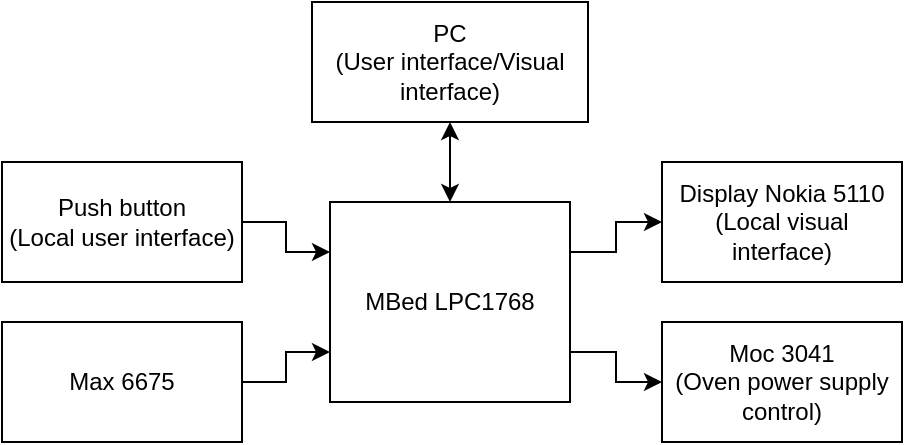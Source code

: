 <mxfile version="20.2.3" type="device"><diagram id="pC8sV0DWkl9ncRuyYkva" name="Página-1"><mxGraphModel dx="1102" dy="557" grid="1" gridSize="10" guides="1" tooltips="1" connect="1" arrows="1" fold="1" page="1" pageScale="1" pageWidth="827" pageHeight="1169" math="0" shadow="0"><root><mxCell id="0"/><mxCell id="1" parent="0"/><mxCell id="toMvUpN-AIzO_Iy4ESif-8" style="edgeStyle=orthogonalEdgeStyle;rounded=0;orthogonalLoop=1;jettySize=auto;html=1;exitX=0.5;exitY=0;exitDx=0;exitDy=0;startArrow=classic;startFill=1;endArrow=classic;endFill=1;entryX=0.5;entryY=1;entryDx=0;entryDy=0;" edge="1" parent="1" source="toMvUpN-AIzO_Iy4ESif-1" target="toMvUpN-AIzO_Iy4ESif-10"><mxGeometry relative="1" as="geometry"><mxPoint x="413" y="100" as="targetPoint"/></mxGeometry></mxCell><mxCell id="toMvUpN-AIzO_Iy4ESif-43" style="edgeStyle=orthogonalEdgeStyle;rounded=0;orthogonalLoop=1;jettySize=auto;html=1;exitX=1;exitY=0.25;exitDx=0;exitDy=0;entryX=0;entryY=0.5;entryDx=0;entryDy=0;startArrow=none;startFill=0;endArrow=classic;endFill=1;" edge="1" parent="1" source="toMvUpN-AIzO_Iy4ESif-1" target="toMvUpN-AIzO_Iy4ESif-19"><mxGeometry relative="1" as="geometry"/></mxCell><mxCell id="toMvUpN-AIzO_Iy4ESif-44" style="edgeStyle=orthogonalEdgeStyle;rounded=0;orthogonalLoop=1;jettySize=auto;html=1;exitX=1;exitY=0.75;exitDx=0;exitDy=0;entryX=0;entryY=0.5;entryDx=0;entryDy=0;startArrow=none;startFill=0;endArrow=classic;endFill=1;" edge="1" parent="1" source="toMvUpN-AIzO_Iy4ESif-1" target="toMvUpN-AIzO_Iy4ESif-25"><mxGeometry relative="1" as="geometry"/></mxCell><mxCell id="toMvUpN-AIzO_Iy4ESif-1" value="MBed LPC1768" style="rounded=0;whiteSpace=wrap;html=1;" vertex="1" parent="1"><mxGeometry x="353" y="130" width="120" height="100" as="geometry"/></mxCell><mxCell id="toMvUpN-AIzO_Iy4ESif-40" style="edgeStyle=orthogonalEdgeStyle;rounded=0;orthogonalLoop=1;jettySize=auto;html=1;exitX=1;exitY=0.5;exitDx=0;exitDy=0;entryX=0;entryY=0.75;entryDx=0;entryDy=0;startArrow=none;startFill=0;endArrow=classic;endFill=1;" edge="1" parent="1" source="toMvUpN-AIzO_Iy4ESif-5" target="toMvUpN-AIzO_Iy4ESif-1"><mxGeometry relative="1" as="geometry"/></mxCell><mxCell id="toMvUpN-AIzO_Iy4ESif-5" value="Max 6675" style="rounded=0;whiteSpace=wrap;html=1;" vertex="1" parent="1"><mxGeometry x="189" y="190" width="120" height="60" as="geometry"/></mxCell><mxCell id="toMvUpN-AIzO_Iy4ESif-10" value="PC&lt;br&gt;(User interface/Visual interface)" style="rounded=0;whiteSpace=wrap;html=1;" vertex="1" parent="1"><mxGeometry x="344" y="30" width="138" height="60" as="geometry"/></mxCell><mxCell id="toMvUpN-AIzO_Iy4ESif-39" style="edgeStyle=orthogonalEdgeStyle;rounded=0;orthogonalLoop=1;jettySize=auto;html=1;exitX=1;exitY=0.5;exitDx=0;exitDy=0;entryX=0;entryY=0.25;entryDx=0;entryDy=0;startArrow=none;startFill=0;endArrow=classic;endFill=1;" edge="1" parent="1" source="toMvUpN-AIzO_Iy4ESif-11" target="toMvUpN-AIzO_Iy4ESif-1"><mxGeometry relative="1" as="geometry"/></mxCell><mxCell id="toMvUpN-AIzO_Iy4ESif-11" value="Push button&lt;br&gt;(Local user interface)" style="rounded=0;whiteSpace=wrap;html=1;" vertex="1" parent="1"><mxGeometry x="189" y="110" width="120" height="60" as="geometry"/></mxCell><mxCell id="toMvUpN-AIzO_Iy4ESif-19" value="Display Nokia 5110&lt;br&gt;(Local visual interface)" style="rounded=0;whiteSpace=wrap;html=1;" vertex="1" parent="1"><mxGeometry x="519" y="110" width="120" height="60" as="geometry"/></mxCell><mxCell id="toMvUpN-AIzO_Iy4ESif-25" value="Moc 3041&lt;br&gt;(Oven power supply control)" style="rounded=0;whiteSpace=wrap;html=1;" vertex="1" parent="1"><mxGeometry x="519" y="190" width="120" height="60" as="geometry"/></mxCell></root></mxGraphModel></diagram></mxfile>